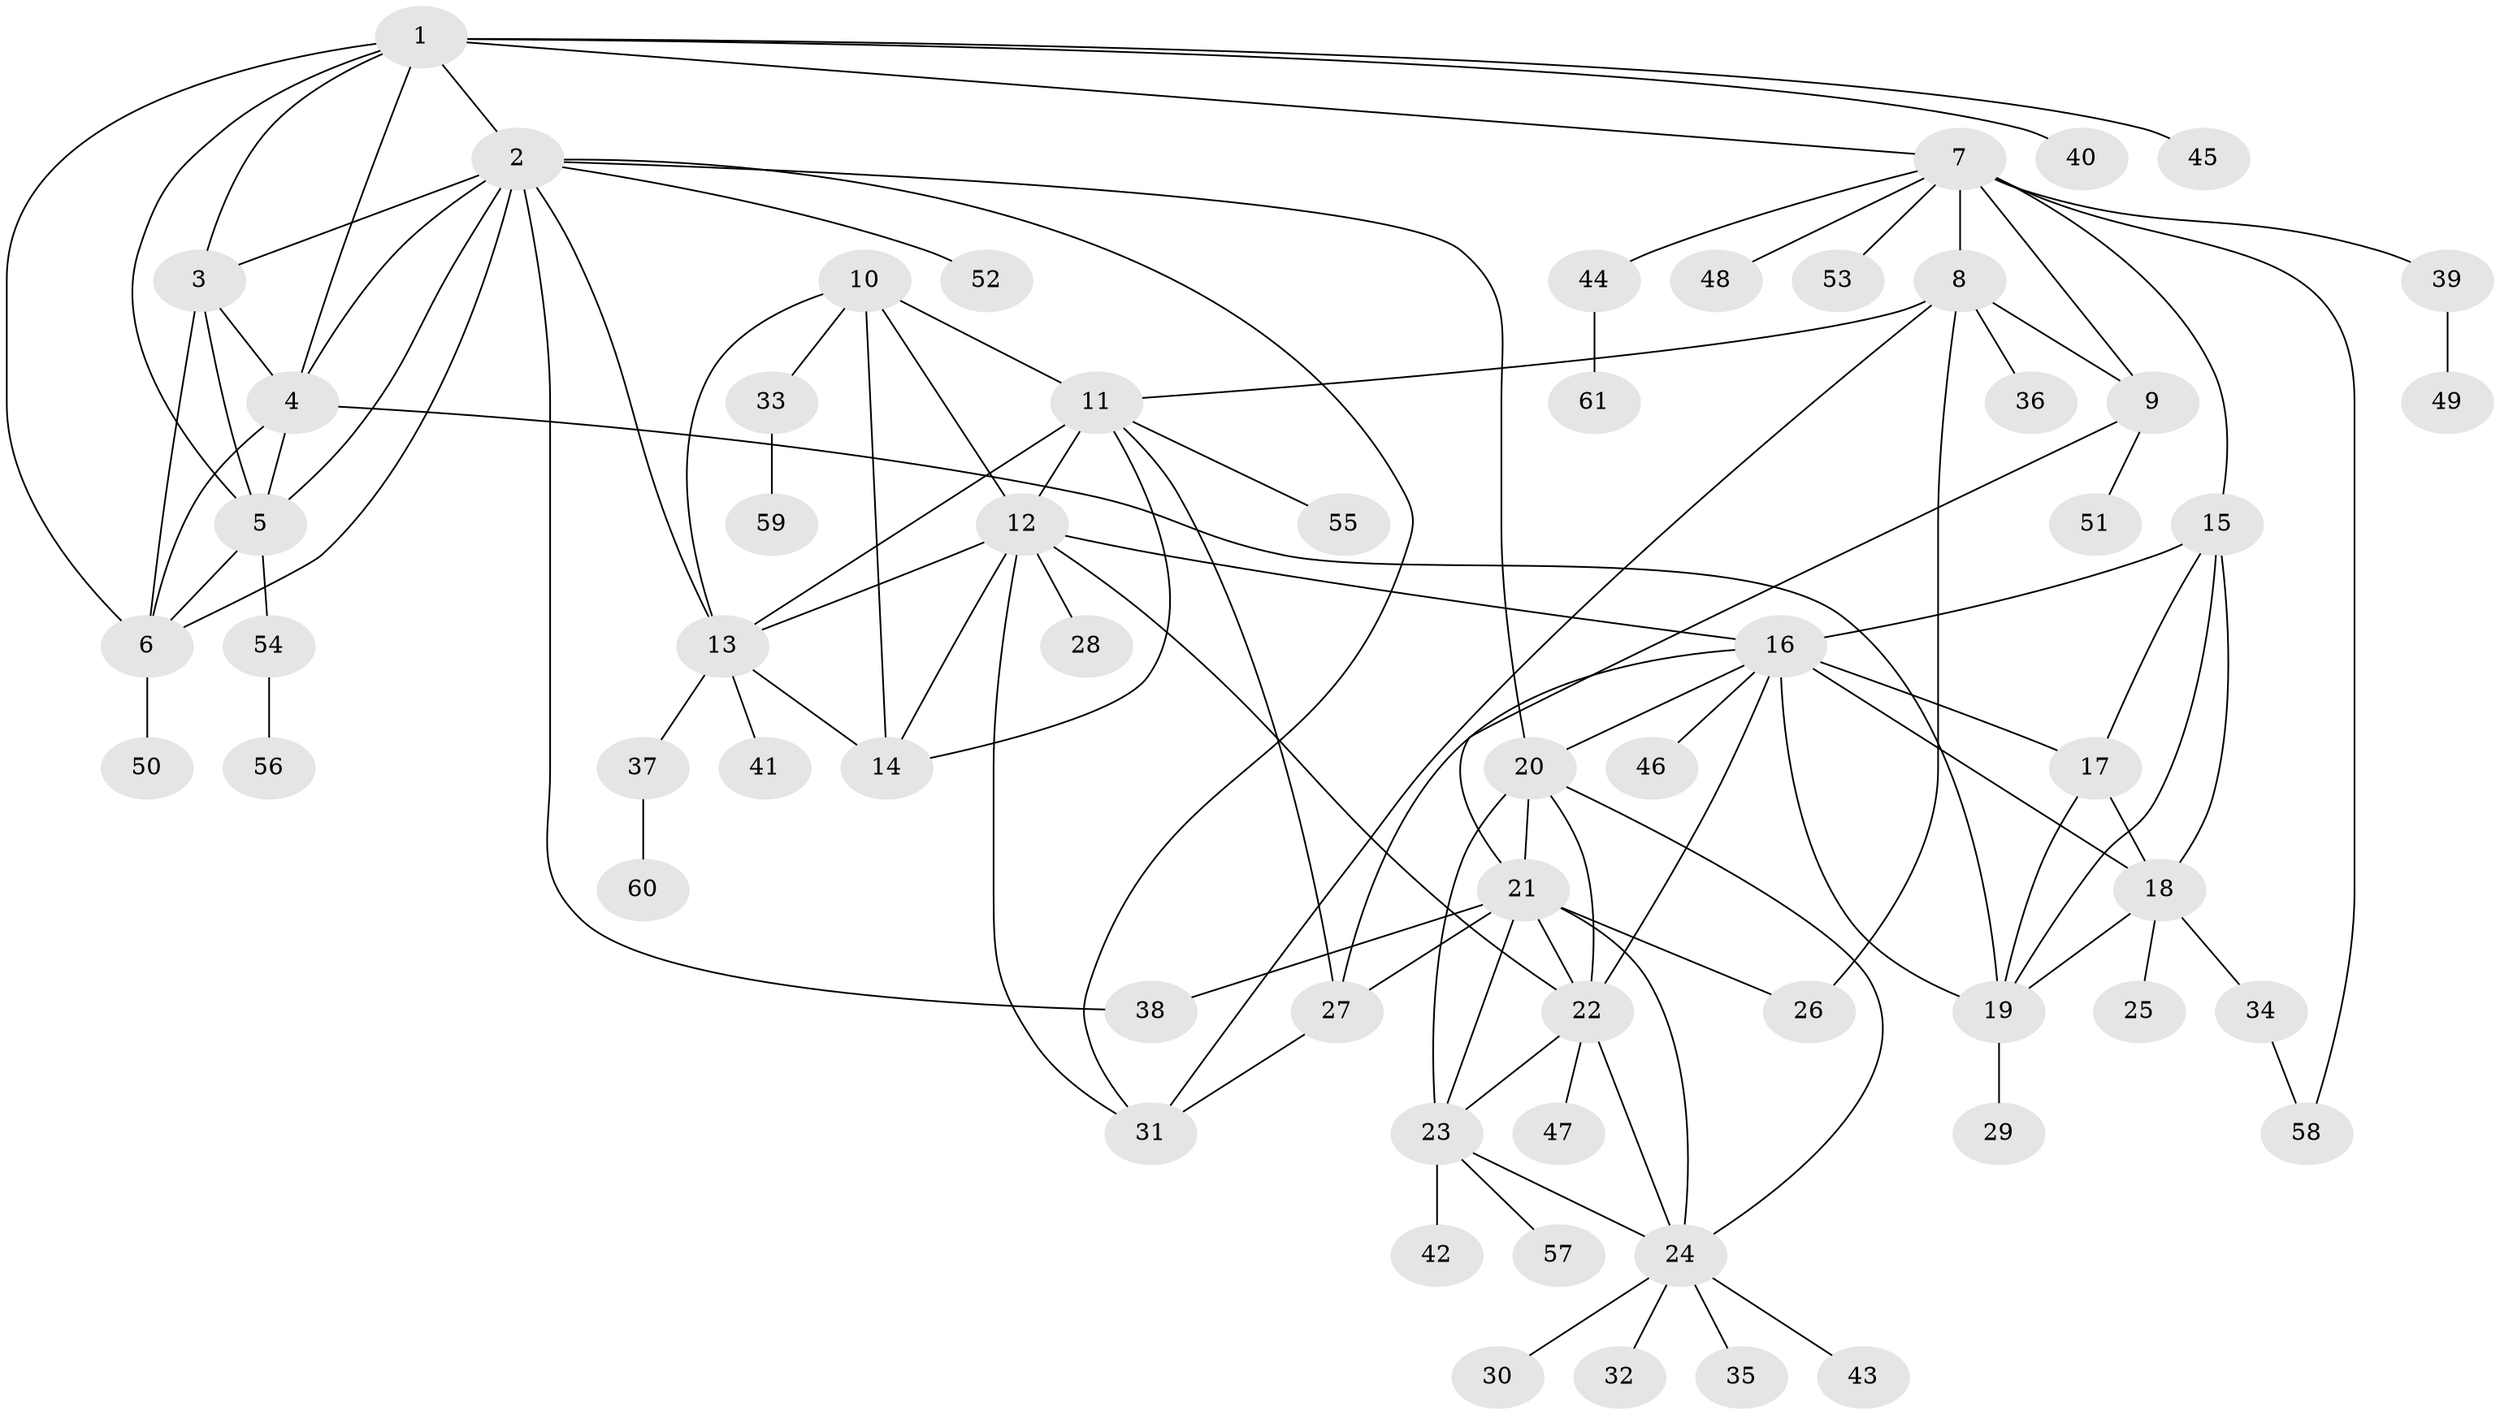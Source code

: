 // original degree distribution, {9: 0.03278688524590164, 11: 0.00819672131147541, 5: 0.02459016393442623, 7: 0.06557377049180328, 14: 0.00819672131147541, 8: 0.040983606557377046, 10: 0.03278688524590164, 6: 0.02459016393442623, 12: 0.00819672131147541, 1: 0.5163934426229508, 2: 0.1721311475409836, 4: 0.00819672131147541, 3: 0.05737704918032787}
// Generated by graph-tools (version 1.1) at 2025/37/03/09/25 02:37:13]
// undirected, 61 vertices, 104 edges
graph export_dot {
graph [start="1"]
  node [color=gray90,style=filled];
  1;
  2;
  3;
  4;
  5;
  6;
  7;
  8;
  9;
  10;
  11;
  12;
  13;
  14;
  15;
  16;
  17;
  18;
  19;
  20;
  21;
  22;
  23;
  24;
  25;
  26;
  27;
  28;
  29;
  30;
  31;
  32;
  33;
  34;
  35;
  36;
  37;
  38;
  39;
  40;
  41;
  42;
  43;
  44;
  45;
  46;
  47;
  48;
  49;
  50;
  51;
  52;
  53;
  54;
  55;
  56;
  57;
  58;
  59;
  60;
  61;
  1 -- 2 [weight=1.0];
  1 -- 3 [weight=1.0];
  1 -- 4 [weight=1.0];
  1 -- 5 [weight=1.0];
  1 -- 6 [weight=1.0];
  1 -- 7 [weight=1.0];
  1 -- 40 [weight=1.0];
  1 -- 45 [weight=1.0];
  2 -- 3 [weight=1.0];
  2 -- 4 [weight=1.0];
  2 -- 5 [weight=1.0];
  2 -- 6 [weight=1.0];
  2 -- 13 [weight=1.0];
  2 -- 20 [weight=1.0];
  2 -- 31 [weight=1.0];
  2 -- 38 [weight=1.0];
  2 -- 52 [weight=1.0];
  3 -- 4 [weight=1.0];
  3 -- 5 [weight=1.0];
  3 -- 6 [weight=1.0];
  4 -- 5 [weight=1.0];
  4 -- 6 [weight=1.0];
  4 -- 19 [weight=1.0];
  5 -- 6 [weight=1.0];
  5 -- 54 [weight=1.0];
  6 -- 50 [weight=1.0];
  7 -- 8 [weight=4.0];
  7 -- 9 [weight=4.0];
  7 -- 15 [weight=1.0];
  7 -- 39 [weight=1.0];
  7 -- 44 [weight=1.0];
  7 -- 48 [weight=1.0];
  7 -- 53 [weight=1.0];
  7 -- 58 [weight=1.0];
  8 -- 9 [weight=1.0];
  8 -- 11 [weight=1.0];
  8 -- 26 [weight=5.0];
  8 -- 31 [weight=1.0];
  8 -- 36 [weight=1.0];
  9 -- 21 [weight=1.0];
  9 -- 51 [weight=1.0];
  10 -- 11 [weight=2.0];
  10 -- 12 [weight=2.0];
  10 -- 13 [weight=2.0];
  10 -- 14 [weight=5.0];
  10 -- 33 [weight=1.0];
  11 -- 12 [weight=1.0];
  11 -- 13 [weight=1.0];
  11 -- 14 [weight=1.0];
  11 -- 27 [weight=1.0];
  11 -- 55 [weight=1.0];
  12 -- 13 [weight=1.0];
  12 -- 14 [weight=1.0];
  12 -- 16 [weight=1.0];
  12 -- 22 [weight=1.0];
  12 -- 28 [weight=1.0];
  12 -- 31 [weight=1.0];
  13 -- 14 [weight=1.0];
  13 -- 37 [weight=1.0];
  13 -- 41 [weight=1.0];
  15 -- 16 [weight=2.0];
  15 -- 17 [weight=1.0];
  15 -- 18 [weight=1.0];
  15 -- 19 [weight=1.0];
  16 -- 17 [weight=2.0];
  16 -- 18 [weight=2.0];
  16 -- 19 [weight=2.0];
  16 -- 20 [weight=1.0];
  16 -- 22 [weight=1.0];
  16 -- 27 [weight=1.0];
  16 -- 46 [weight=1.0];
  17 -- 18 [weight=1.0];
  17 -- 19 [weight=1.0];
  18 -- 19 [weight=1.0];
  18 -- 25 [weight=3.0];
  18 -- 34 [weight=1.0];
  19 -- 29 [weight=1.0];
  20 -- 21 [weight=1.0];
  20 -- 22 [weight=2.0];
  20 -- 23 [weight=1.0];
  20 -- 24 [weight=1.0];
  21 -- 22 [weight=2.0];
  21 -- 23 [weight=1.0];
  21 -- 24 [weight=1.0];
  21 -- 26 [weight=1.0];
  21 -- 27 [weight=1.0];
  21 -- 38 [weight=3.0];
  22 -- 23 [weight=2.0];
  22 -- 24 [weight=2.0];
  22 -- 47 [weight=1.0];
  23 -- 24 [weight=1.0];
  23 -- 42 [weight=3.0];
  23 -- 57 [weight=1.0];
  24 -- 30 [weight=1.0];
  24 -- 32 [weight=1.0];
  24 -- 35 [weight=1.0];
  24 -- 43 [weight=1.0];
  27 -- 31 [weight=1.0];
  33 -- 59 [weight=1.0];
  34 -- 58 [weight=1.0];
  37 -- 60 [weight=1.0];
  39 -- 49 [weight=1.0];
  44 -- 61 [weight=1.0];
  54 -- 56 [weight=1.0];
}
